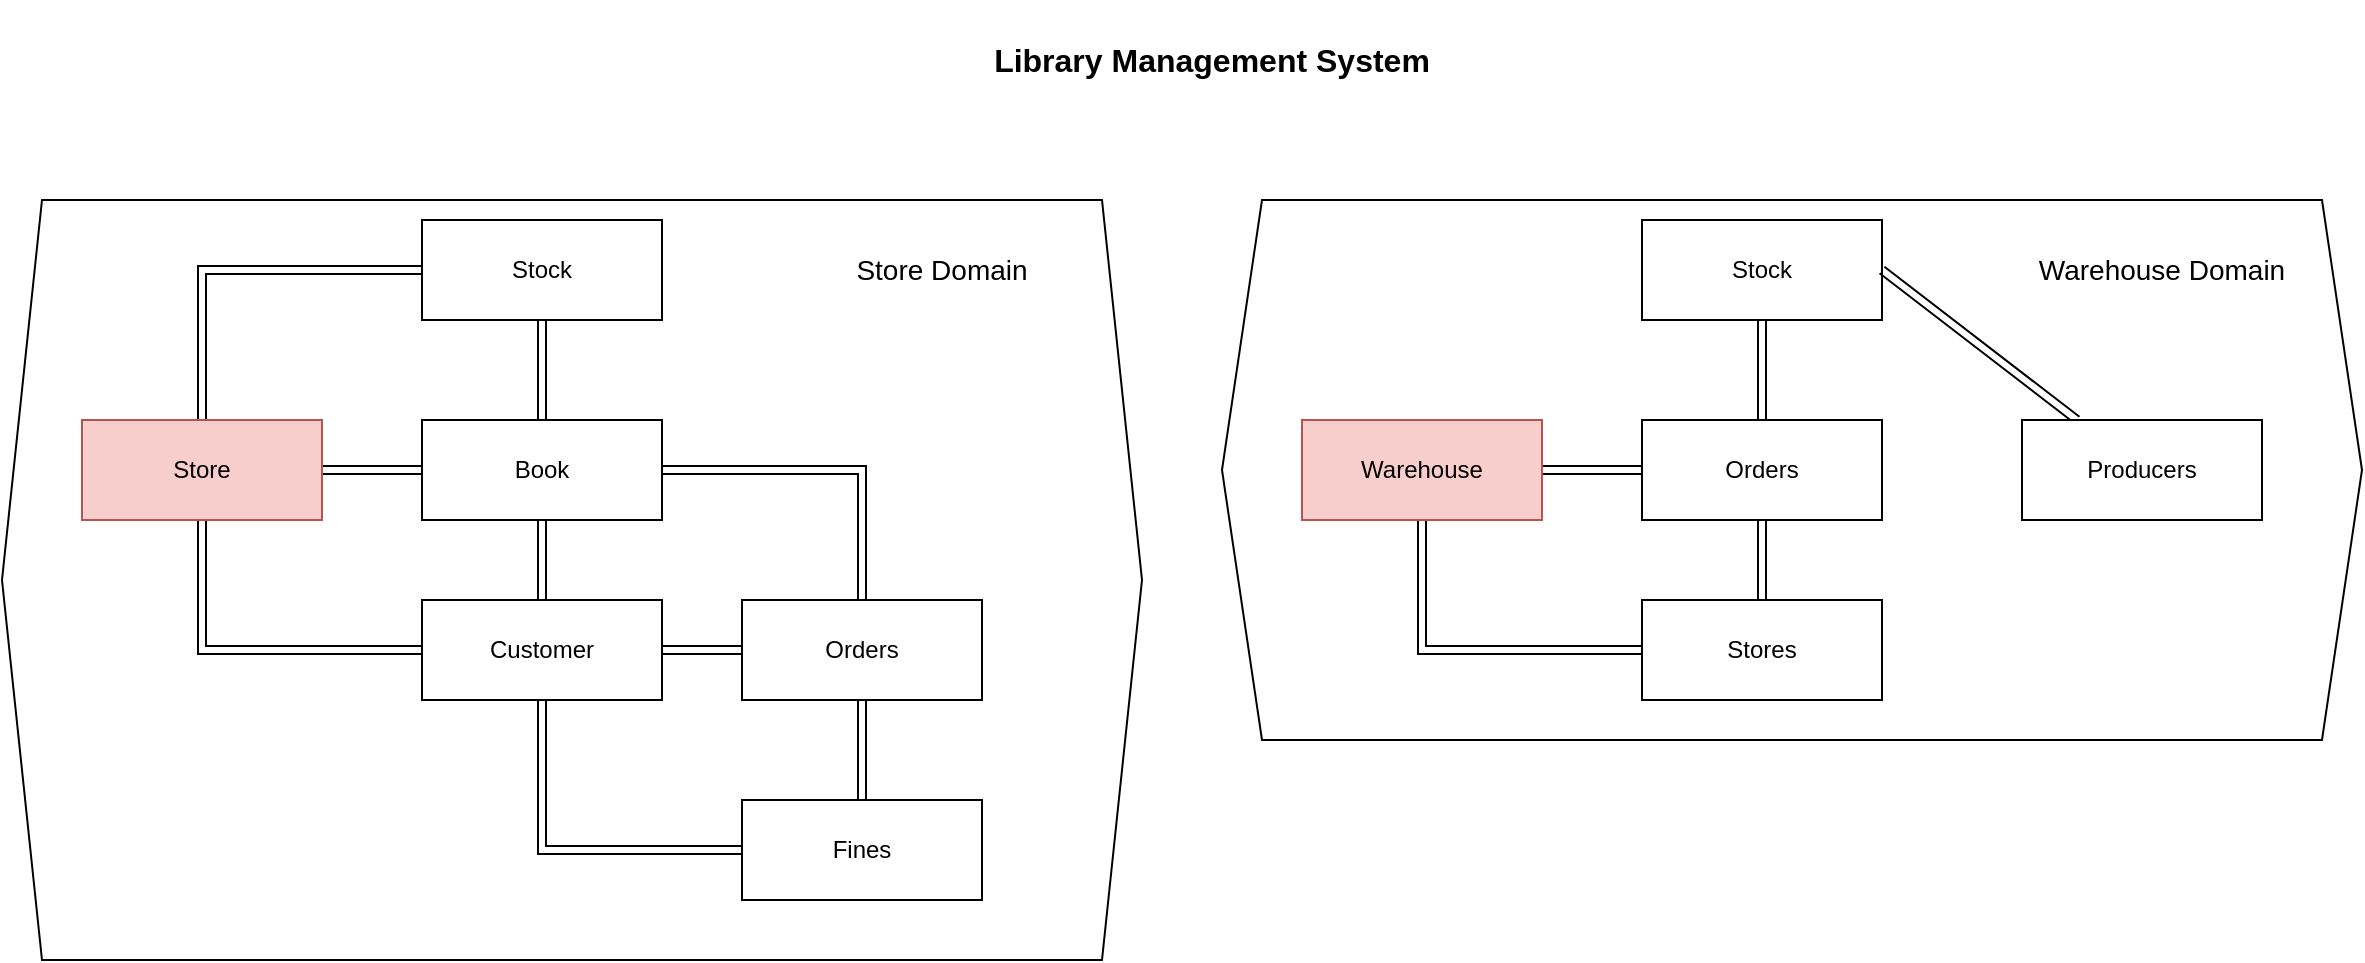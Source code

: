 <mxfile version="22.1.18" type="github">
  <diagram name="DDD" id="5f0bae14-7c28-e335-631c-24af17079c00">
    <mxGraphModel dx="2333" dy="665" grid="1" gridSize="10" guides="1" tooltips="1" connect="1" arrows="1" fold="1" page="1" pageScale="1" pageWidth="1100" pageHeight="850" background="none" math="0" shadow="0">
      <root>
        <mxCell id="0" />
        <mxCell id="1" parent="0" />
        <mxCell id="24nU40d4KJQTveA55ApB-31" value="&lt;b&gt;&lt;font style=&quot;font-size: 16px;&quot;&gt;Library Management System&lt;/font&gt;&lt;/b&gt;" style="text;html=1;strokeColor=none;fillColor=none;align=center;verticalAlign=middle;whiteSpace=wrap;rounded=0;" parent="1" vertex="1">
          <mxGeometry x="290" y="10" width="330" height="60" as="geometry" />
        </mxCell>
        <mxCell id="fqhHTh55fRxIeoeEQUcA-1" value="" style="shape=hexagon;perimeter=hexagonPerimeter2;whiteSpace=wrap;html=1;fixedSize=1;movable=1;resizable=1;rotatable=1;deletable=1;editable=1;locked=0;connectable=1;" vertex="1" parent="1">
          <mxGeometry x="-150" y="110" width="570" height="380" as="geometry" />
        </mxCell>
        <mxCell id="fqhHTh55fRxIeoeEQUcA-15" style="rounded=0;orthogonalLoop=1;jettySize=auto;html=1;shape=link;edgeStyle=orthogonalEdgeStyle;" edge="1" parent="1" source="fqhHTh55fRxIeoeEQUcA-3" target="fqhHTh55fRxIeoeEQUcA-11">
          <mxGeometry relative="1" as="geometry" />
        </mxCell>
        <mxCell id="fqhHTh55fRxIeoeEQUcA-16" style="rounded=0;orthogonalLoop=1;jettySize=auto;html=1;shape=link;" edge="1" parent="1" source="fqhHTh55fRxIeoeEQUcA-3" target="fqhHTh55fRxIeoeEQUcA-5">
          <mxGeometry relative="1" as="geometry" />
        </mxCell>
        <mxCell id="fqhHTh55fRxIeoeEQUcA-20" style="edgeStyle=orthogonalEdgeStyle;rounded=0;orthogonalLoop=1;jettySize=auto;html=1;shape=link;" edge="1" parent="1" source="fqhHTh55fRxIeoeEQUcA-3" target="fqhHTh55fRxIeoeEQUcA-6">
          <mxGeometry relative="1" as="geometry" />
        </mxCell>
        <mxCell id="fqhHTh55fRxIeoeEQUcA-3" value="Book" style="rounded=0;whiteSpace=wrap;html=1;movable=1;resizable=1;rotatable=1;deletable=1;editable=1;locked=0;connectable=1;" vertex="1" parent="1">
          <mxGeometry x="60" y="220" width="120" height="50" as="geometry" />
        </mxCell>
        <mxCell id="fqhHTh55fRxIeoeEQUcA-22" style="rounded=0;orthogonalLoop=1;jettySize=auto;html=1;entryX=0.5;entryY=0;entryDx=0;entryDy=0;shape=link;edgeStyle=orthogonalEdgeStyle;" edge="1" parent="1" source="fqhHTh55fRxIeoeEQUcA-5" target="fqhHTh55fRxIeoeEQUcA-6">
          <mxGeometry relative="1" as="geometry" />
        </mxCell>
        <mxCell id="fqhHTh55fRxIeoeEQUcA-5" value="Stock" style="rounded=0;whiteSpace=wrap;html=1;movable=1;resizable=1;rotatable=1;deletable=1;editable=1;locked=0;connectable=1;" vertex="1" parent="1">
          <mxGeometry x="60" y="120" width="120" height="50" as="geometry" />
        </mxCell>
        <mxCell id="fqhHTh55fRxIeoeEQUcA-14" style="rounded=0;orthogonalLoop=1;jettySize=auto;html=1;shape=link;exitX=0.5;exitY=1;exitDx=0;exitDy=0;" edge="1" parent="1" source="fqhHTh55fRxIeoeEQUcA-3" target="fqhHTh55fRxIeoeEQUcA-12">
          <mxGeometry relative="1" as="geometry" />
        </mxCell>
        <mxCell id="fqhHTh55fRxIeoeEQUcA-19" style="rounded=0;orthogonalLoop=1;jettySize=auto;html=1;shape=link;edgeStyle=orthogonalEdgeStyle;" edge="1" parent="1" source="fqhHTh55fRxIeoeEQUcA-6" target="fqhHTh55fRxIeoeEQUcA-12">
          <mxGeometry relative="1" as="geometry">
            <Array as="points">
              <mxPoint x="-50" y="335" />
            </Array>
          </mxGeometry>
        </mxCell>
        <mxCell id="fqhHTh55fRxIeoeEQUcA-6" value="Store" style="rounded=0;whiteSpace=wrap;html=1;movable=1;resizable=1;rotatable=1;deletable=1;editable=1;locked=0;connectable=1;fillColor=#f8cecc;strokeColor=#b85450;" vertex="1" parent="1">
          <mxGeometry x="-110" y="220" width="120" height="50" as="geometry" />
        </mxCell>
        <mxCell id="fqhHTh55fRxIeoeEQUcA-10" value="Store Domain" style="text;html=1;strokeColor=none;fillColor=none;align=center;verticalAlign=middle;whiteSpace=wrap;rounded=0;fontSize=14;" vertex="1" parent="1">
          <mxGeometry x="230" y="130" width="180" height="30" as="geometry" />
        </mxCell>
        <mxCell id="fqhHTh55fRxIeoeEQUcA-18" style="edgeStyle=orthogonalEdgeStyle;rounded=0;orthogonalLoop=1;jettySize=auto;html=1;entryX=1;entryY=0.5;entryDx=0;entryDy=0;shape=link;" edge="1" parent="1" source="fqhHTh55fRxIeoeEQUcA-11" target="fqhHTh55fRxIeoeEQUcA-12">
          <mxGeometry relative="1" as="geometry" />
        </mxCell>
        <mxCell id="fqhHTh55fRxIeoeEQUcA-38" style="rounded=0;orthogonalLoop=1;jettySize=auto;html=1;shape=link;" edge="1" parent="1" source="fqhHTh55fRxIeoeEQUcA-11" target="fqhHTh55fRxIeoeEQUcA-37">
          <mxGeometry relative="1" as="geometry" />
        </mxCell>
        <mxCell id="fqhHTh55fRxIeoeEQUcA-11" value="Orders" style="rounded=0;whiteSpace=wrap;html=1;movable=1;resizable=1;rotatable=1;deletable=1;editable=1;locked=0;connectable=1;" vertex="1" parent="1">
          <mxGeometry x="220" y="310" width="120" height="50" as="geometry" />
        </mxCell>
        <mxCell id="fqhHTh55fRxIeoeEQUcA-39" style="edgeStyle=orthogonalEdgeStyle;rounded=0;orthogonalLoop=1;jettySize=auto;html=1;entryX=0;entryY=0.5;entryDx=0;entryDy=0;shape=link;" edge="1" parent="1" source="fqhHTh55fRxIeoeEQUcA-12" target="fqhHTh55fRxIeoeEQUcA-37">
          <mxGeometry relative="1" as="geometry">
            <Array as="points">
              <mxPoint x="120" y="435" />
            </Array>
          </mxGeometry>
        </mxCell>
        <mxCell id="fqhHTh55fRxIeoeEQUcA-12" value="Customer" style="rounded=0;whiteSpace=wrap;html=1;movable=1;resizable=1;rotatable=1;deletable=1;editable=1;locked=0;connectable=1;" vertex="1" parent="1">
          <mxGeometry x="60" y="310" width="120" height="50" as="geometry" />
        </mxCell>
        <mxCell id="fqhHTh55fRxIeoeEQUcA-23" value="" style="shape=hexagon;perimeter=hexagonPerimeter2;whiteSpace=wrap;html=1;fixedSize=1;movable=1;resizable=1;rotatable=1;deletable=1;editable=1;locked=0;connectable=1;" vertex="1" parent="1">
          <mxGeometry x="460" y="110" width="570" height="270" as="geometry" />
        </mxCell>
        <mxCell id="fqhHTh55fRxIeoeEQUcA-25" style="rounded=0;orthogonalLoop=1;jettySize=auto;html=1;shape=link;" edge="1" source="fqhHTh55fRxIeoeEQUcA-27" target="fqhHTh55fRxIeoeEQUcA-29" parent="1">
          <mxGeometry relative="1" as="geometry" />
        </mxCell>
        <mxCell id="fqhHTh55fRxIeoeEQUcA-27" value="Orders" style="rounded=0;whiteSpace=wrap;html=1;movable=1;resizable=1;rotatable=1;deletable=1;editable=1;locked=0;connectable=1;" vertex="1" parent="1">
          <mxGeometry x="670" y="220" width="120" height="50" as="geometry" />
        </mxCell>
        <mxCell id="fqhHTh55fRxIeoeEQUcA-29" value="Stock" style="rounded=0;whiteSpace=wrap;html=1;movable=1;resizable=1;rotatable=1;deletable=1;editable=1;locked=0;connectable=1;" vertex="1" parent="1">
          <mxGeometry x="670" y="120" width="120" height="50" as="geometry" />
        </mxCell>
        <mxCell id="fqhHTh55fRxIeoeEQUcA-41" style="edgeStyle=orthogonalEdgeStyle;rounded=0;orthogonalLoop=1;jettySize=auto;html=1;entryX=0;entryY=0.5;entryDx=0;entryDy=0;shape=link;" edge="1" parent="1" source="fqhHTh55fRxIeoeEQUcA-32" target="fqhHTh55fRxIeoeEQUcA-40">
          <mxGeometry relative="1" as="geometry">
            <Array as="points">
              <mxPoint x="560" y="335" />
            </Array>
          </mxGeometry>
        </mxCell>
        <mxCell id="fqhHTh55fRxIeoeEQUcA-45" style="edgeStyle=orthogonalEdgeStyle;rounded=0;orthogonalLoop=1;jettySize=auto;html=1;shape=link;" edge="1" parent="1" source="fqhHTh55fRxIeoeEQUcA-32" target="fqhHTh55fRxIeoeEQUcA-27">
          <mxGeometry relative="1" as="geometry" />
        </mxCell>
        <mxCell id="fqhHTh55fRxIeoeEQUcA-32" value="Warehouse" style="rounded=0;whiteSpace=wrap;html=1;movable=1;resizable=1;rotatable=1;deletable=1;editable=1;locked=0;connectable=1;fillColor=#f8cecc;strokeColor=#b85450;" vertex="1" parent="1">
          <mxGeometry x="500" y="220" width="120" height="50" as="geometry" />
        </mxCell>
        <mxCell id="fqhHTh55fRxIeoeEQUcA-33" value="Warehouse Domain" style="text;html=1;strokeColor=none;fillColor=none;align=center;verticalAlign=middle;whiteSpace=wrap;rounded=0;fontSize=14;" vertex="1" parent="1">
          <mxGeometry x="840" y="130" width="180" height="30" as="geometry" />
        </mxCell>
        <mxCell id="fqhHTh55fRxIeoeEQUcA-37" value="Fines" style="rounded=0;whiteSpace=wrap;html=1;movable=1;resizable=1;rotatable=1;deletable=1;editable=1;locked=0;connectable=1;" vertex="1" parent="1">
          <mxGeometry x="220" y="410" width="120" height="50" as="geometry" />
        </mxCell>
        <mxCell id="fqhHTh55fRxIeoeEQUcA-42" style="edgeStyle=orthogonalEdgeStyle;rounded=0;orthogonalLoop=1;jettySize=auto;html=1;shape=link;" edge="1" parent="1" source="fqhHTh55fRxIeoeEQUcA-40" target="fqhHTh55fRxIeoeEQUcA-27">
          <mxGeometry relative="1" as="geometry" />
        </mxCell>
        <mxCell id="fqhHTh55fRxIeoeEQUcA-40" value="Stores" style="rounded=0;whiteSpace=wrap;html=1;movable=1;resizable=1;rotatable=1;deletable=1;editable=1;locked=0;connectable=1;" vertex="1" parent="1">
          <mxGeometry x="670" y="310" width="120" height="50" as="geometry" />
        </mxCell>
        <mxCell id="fqhHTh55fRxIeoeEQUcA-44" style="rounded=0;orthogonalLoop=1;jettySize=auto;html=1;entryX=1;entryY=0.5;entryDx=0;entryDy=0;shape=link;" edge="1" parent="1" source="fqhHTh55fRxIeoeEQUcA-43" target="fqhHTh55fRxIeoeEQUcA-29">
          <mxGeometry relative="1" as="geometry" />
        </mxCell>
        <mxCell id="fqhHTh55fRxIeoeEQUcA-43" value="Producers" style="rounded=0;whiteSpace=wrap;html=1;movable=1;resizable=1;rotatable=1;deletable=1;editable=1;locked=0;connectable=1;" vertex="1" parent="1">
          <mxGeometry x="860" y="220" width="120" height="50" as="geometry" />
        </mxCell>
      </root>
    </mxGraphModel>
  </diagram>
</mxfile>
